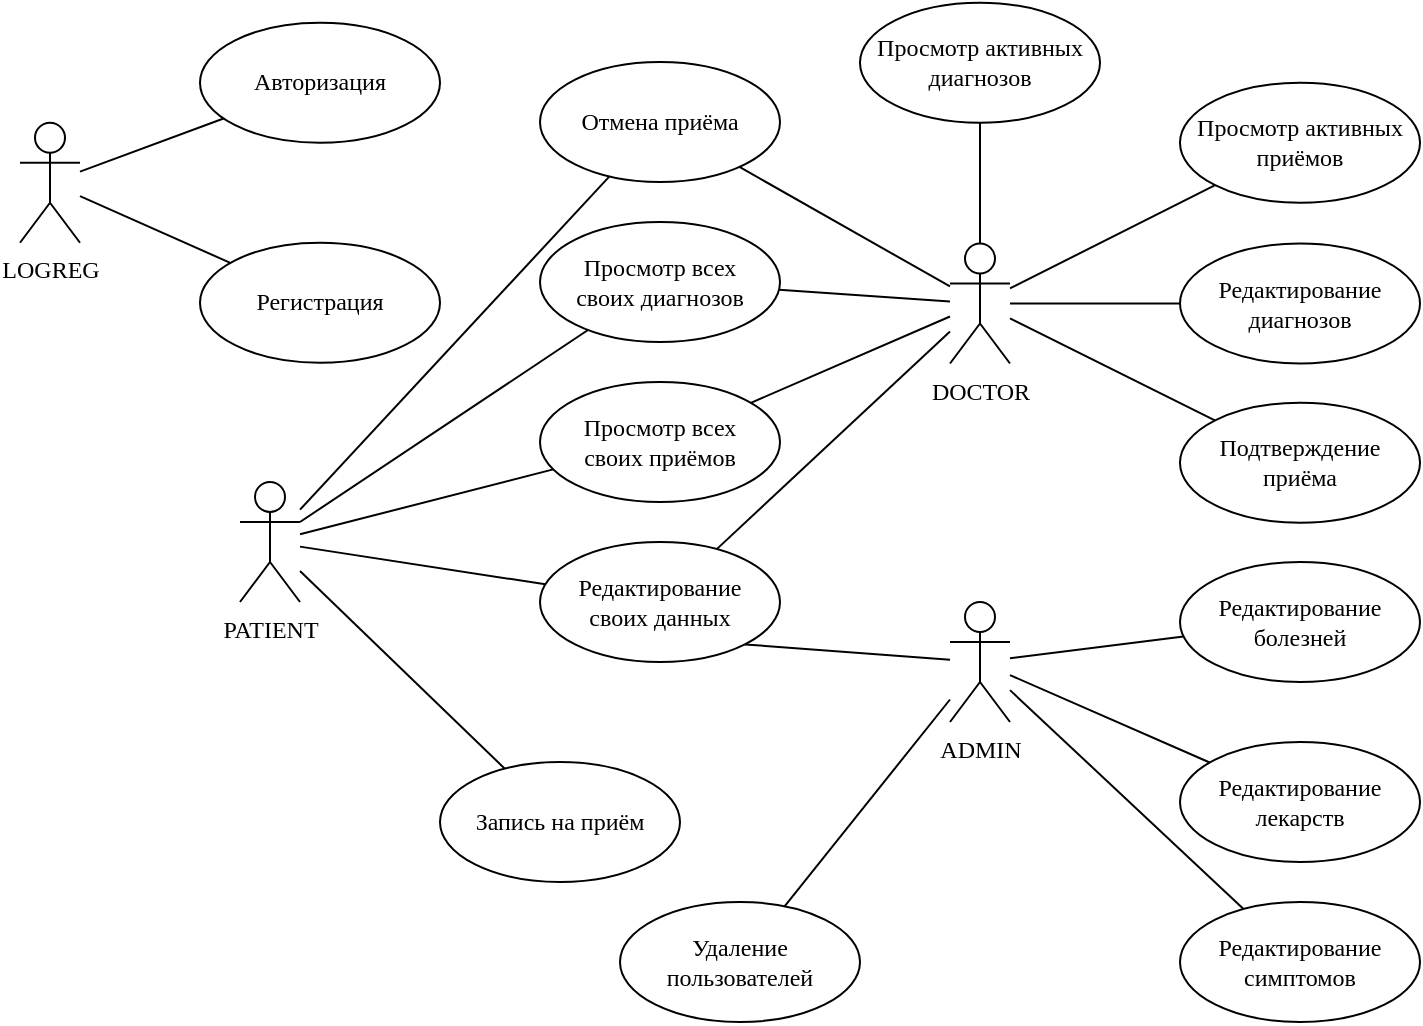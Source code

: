 <mxfile version="21.6.1" type="device">
  <diagram id="C5RBs43oDa-KdzZeNtuy" name="Page-1">
    <mxGraphModel dx="1036" dy="606" grid="1" gridSize="10" guides="1" tooltips="1" connect="1" arrows="1" fold="1" page="1" pageScale="1" pageWidth="827" pageHeight="1169" math="0" shadow="0">
      <root>
        <mxCell id="WIyWlLk6GJQsqaUBKTNV-0" />
        <mxCell id="WIyWlLk6GJQsqaUBKTNV-1" parent="WIyWlLk6GJQsqaUBKTNV-0" />
        <mxCell id="L0WjqlTFZvp-hYAjPjqe-0" value="Регистрация" style="ellipse;whiteSpace=wrap;html=1;fontFamily=Times New Roman;fontSize=12;" parent="WIyWlLk6GJQsqaUBKTNV-1" vertex="1">
          <mxGeometry x="100" y="120.37" width="120" height="60" as="geometry" />
        </mxCell>
        <mxCell id="L0WjqlTFZvp-hYAjPjqe-28" style="rounded=0;orthogonalLoop=1;jettySize=auto;html=1;endArrow=none;endFill=0;" parent="WIyWlLk6GJQsqaUBKTNV-1" source="L0WjqlTFZvp-hYAjPjqe-1" target="L0WjqlTFZvp-hYAjPjqe-24" edge="1">
          <mxGeometry relative="1" as="geometry" />
        </mxCell>
        <mxCell id="L0WjqlTFZvp-hYAjPjqe-29" style="rounded=0;orthogonalLoop=1;jettySize=auto;html=1;endArrow=none;endFill=0;" parent="WIyWlLk6GJQsqaUBKTNV-1" source="L0WjqlTFZvp-hYAjPjqe-1" target="L0WjqlTFZvp-hYAjPjqe-25" edge="1">
          <mxGeometry relative="1" as="geometry" />
        </mxCell>
        <mxCell id="L0WjqlTFZvp-hYAjPjqe-32" style="rounded=0;orthogonalLoop=1;jettySize=auto;html=1;endArrow=none;endFill=0;" parent="WIyWlLk6GJQsqaUBKTNV-1" source="L0WjqlTFZvp-hYAjPjqe-1" target="L0WjqlTFZvp-hYAjPjqe-31" edge="1">
          <mxGeometry relative="1" as="geometry" />
        </mxCell>
        <mxCell id="L0WjqlTFZvp-hYAjPjqe-43" style="rounded=0;orthogonalLoop=1;jettySize=auto;html=1;endArrow=none;endFill=0;" parent="WIyWlLk6GJQsqaUBKTNV-1" source="L0WjqlTFZvp-hYAjPjqe-1" target="L0WjqlTFZvp-hYAjPjqe-41" edge="1">
          <mxGeometry relative="1" as="geometry" />
        </mxCell>
        <mxCell id="L0WjqlTFZvp-hYAjPjqe-46" style="rounded=0;orthogonalLoop=1;jettySize=auto;html=1;endArrow=none;endFill=0;" parent="WIyWlLk6GJQsqaUBKTNV-1" source="L0WjqlTFZvp-hYAjPjqe-1" target="L0WjqlTFZvp-hYAjPjqe-45" edge="1">
          <mxGeometry relative="1" as="geometry" />
        </mxCell>
        <mxCell id="L0WjqlTFZvp-hYAjPjqe-1" value="PATIENT" style="shape=umlActor;verticalLabelPosition=bottom;verticalAlign=top;html=1;fontFamily=Times New Roman;" parent="WIyWlLk6GJQsqaUBKTNV-1" vertex="1">
          <mxGeometry x="120" y="240" width="30" height="60" as="geometry" />
        </mxCell>
        <mxCell id="L0WjqlTFZvp-hYAjPjqe-37" style="rounded=0;orthogonalLoop=1;jettySize=auto;html=1;endArrow=none;endFill=0;" parent="WIyWlLk6GJQsqaUBKTNV-1" source="L0WjqlTFZvp-hYAjPjqe-2" target="L0WjqlTFZvp-hYAjPjqe-33" edge="1">
          <mxGeometry relative="1" as="geometry" />
        </mxCell>
        <mxCell id="L0WjqlTFZvp-hYAjPjqe-38" style="rounded=0;orthogonalLoop=1;jettySize=auto;html=1;endArrow=none;endFill=0;" parent="WIyWlLk6GJQsqaUBKTNV-1" source="L0WjqlTFZvp-hYAjPjqe-2" target="L0WjqlTFZvp-hYAjPjqe-36" edge="1">
          <mxGeometry relative="1" as="geometry" />
        </mxCell>
        <mxCell id="L0WjqlTFZvp-hYAjPjqe-39" style="rounded=0;orthogonalLoop=1;jettySize=auto;html=1;endArrow=none;endFill=0;" parent="WIyWlLk6GJQsqaUBKTNV-1" source="L0WjqlTFZvp-hYAjPjqe-2" target="L0WjqlTFZvp-hYAjPjqe-35" edge="1">
          <mxGeometry relative="1" as="geometry" />
        </mxCell>
        <mxCell id="L0WjqlTFZvp-hYAjPjqe-40" style="rounded=0;orthogonalLoop=1;jettySize=auto;html=1;endArrow=none;endFill=0;" parent="WIyWlLk6GJQsqaUBKTNV-1" source="L0WjqlTFZvp-hYAjPjqe-2" target="L0WjqlTFZvp-hYAjPjqe-34" edge="1">
          <mxGeometry relative="1" as="geometry" />
        </mxCell>
        <mxCell id="L0WjqlTFZvp-hYAjPjqe-44" style="rounded=0;orthogonalLoop=1;jettySize=auto;html=1;entryX=1;entryY=1;entryDx=0;entryDy=0;endArrow=none;endFill=0;" parent="WIyWlLk6GJQsqaUBKTNV-1" source="L0WjqlTFZvp-hYAjPjqe-2" target="L0WjqlTFZvp-hYAjPjqe-41" edge="1">
          <mxGeometry relative="1" as="geometry" />
        </mxCell>
        <mxCell id="L0WjqlTFZvp-hYAjPjqe-2" value="ADMIN" style="shape=umlActor;verticalLabelPosition=bottom;verticalAlign=top;html=1;fontFamily=Times New Roman;" parent="WIyWlLk6GJQsqaUBKTNV-1" vertex="1">
          <mxGeometry x="475" y="300" width="30" height="60" as="geometry" />
        </mxCell>
        <mxCell id="L0WjqlTFZvp-hYAjPjqe-21" style="rounded=0;orthogonalLoop=1;jettySize=auto;html=1;endArrow=none;endFill=0;" parent="WIyWlLk6GJQsqaUBKTNV-1" source="L0WjqlTFZvp-hYAjPjqe-3" target="L0WjqlTFZvp-hYAjPjqe-17" edge="1">
          <mxGeometry relative="1" as="geometry" />
        </mxCell>
        <mxCell id="L0WjqlTFZvp-hYAjPjqe-23" style="rounded=0;orthogonalLoop=1;jettySize=auto;html=1;endArrow=none;endFill=0;" parent="WIyWlLk6GJQsqaUBKTNV-1" source="L0WjqlTFZvp-hYAjPjqe-3" target="L0WjqlTFZvp-hYAjPjqe-22" edge="1">
          <mxGeometry relative="1" as="geometry" />
        </mxCell>
        <mxCell id="L0WjqlTFZvp-hYAjPjqe-26" style="rounded=0;orthogonalLoop=1;jettySize=auto;html=1;endArrow=none;endFill=0;" parent="WIyWlLk6GJQsqaUBKTNV-1" source="L0WjqlTFZvp-hYAjPjqe-3" target="L0WjqlTFZvp-hYAjPjqe-25" edge="1">
          <mxGeometry relative="1" as="geometry" />
        </mxCell>
        <mxCell id="L0WjqlTFZvp-hYAjPjqe-27" style="rounded=0;orthogonalLoop=1;jettySize=auto;html=1;endArrow=none;endFill=0;" parent="WIyWlLk6GJQsqaUBKTNV-1" source="L0WjqlTFZvp-hYAjPjqe-3" target="L0WjqlTFZvp-hYAjPjqe-24" edge="1">
          <mxGeometry relative="1" as="geometry" />
        </mxCell>
        <mxCell id="L0WjqlTFZvp-hYAjPjqe-30" style="rounded=0;orthogonalLoop=1;jettySize=auto;html=1;endArrow=none;endFill=0;" parent="WIyWlLk6GJQsqaUBKTNV-1" source="L0WjqlTFZvp-hYAjPjqe-3" target="L0WjqlTFZvp-hYAjPjqe-18" edge="1">
          <mxGeometry relative="1" as="geometry" />
        </mxCell>
        <mxCell id="L0WjqlTFZvp-hYAjPjqe-42" style="rounded=0;orthogonalLoop=1;jettySize=auto;html=1;endArrow=none;endFill=0;" parent="WIyWlLk6GJQsqaUBKTNV-1" source="L0WjqlTFZvp-hYAjPjqe-3" target="L0WjqlTFZvp-hYAjPjqe-41" edge="1">
          <mxGeometry relative="1" as="geometry" />
        </mxCell>
        <mxCell id="L0WjqlTFZvp-hYAjPjqe-47" style="rounded=0;orthogonalLoop=1;jettySize=auto;html=1;endArrow=none;endFill=0;" parent="WIyWlLk6GJQsqaUBKTNV-1" source="L0WjqlTFZvp-hYAjPjqe-3" target="L0WjqlTFZvp-hYAjPjqe-45" edge="1">
          <mxGeometry relative="1" as="geometry" />
        </mxCell>
        <mxCell id="L0WjqlTFZvp-hYAjPjqe-49" style="rounded=0;orthogonalLoop=1;jettySize=auto;html=1;endArrow=none;endFill=0;" parent="WIyWlLk6GJQsqaUBKTNV-1" source="L0WjqlTFZvp-hYAjPjqe-3" target="L0WjqlTFZvp-hYAjPjqe-48" edge="1">
          <mxGeometry relative="1" as="geometry" />
        </mxCell>
        <mxCell id="L0WjqlTFZvp-hYAjPjqe-3" value="DOCTOR" style="shape=umlActor;verticalLabelPosition=bottom;verticalAlign=top;html=1;fontFamily=Times New Roman;" parent="WIyWlLk6GJQsqaUBKTNV-1" vertex="1">
          <mxGeometry x="475" y="120.74" width="30" height="60" as="geometry" />
        </mxCell>
        <mxCell id="L0WjqlTFZvp-hYAjPjqe-15" value="" style="rounded=0;orthogonalLoop=1;jettySize=auto;html=1;endArrow=none;endFill=0;" parent="WIyWlLk6GJQsqaUBKTNV-1" source="L0WjqlTFZvp-hYAjPjqe-4" target="L0WjqlTFZvp-hYAjPjqe-11" edge="1">
          <mxGeometry relative="1" as="geometry" />
        </mxCell>
        <mxCell id="L0WjqlTFZvp-hYAjPjqe-16" style="rounded=0;orthogonalLoop=1;jettySize=auto;html=1;endArrow=none;endFill=0;" parent="WIyWlLk6GJQsqaUBKTNV-1" source="L0WjqlTFZvp-hYAjPjqe-4" target="L0WjqlTFZvp-hYAjPjqe-0" edge="1">
          <mxGeometry relative="1" as="geometry" />
        </mxCell>
        <mxCell id="L0WjqlTFZvp-hYAjPjqe-4" value="LOGREG" style="shape=umlActor;verticalLabelPosition=bottom;verticalAlign=top;html=1;fontFamily=Times New Roman;" parent="WIyWlLk6GJQsqaUBKTNV-1" vertex="1">
          <mxGeometry x="10" y="60.37" width="30" height="60" as="geometry" />
        </mxCell>
        <mxCell id="L0WjqlTFZvp-hYAjPjqe-11" value="Авторизация" style="ellipse;whiteSpace=wrap;html=1;fontFamily=Times New Roman;fontSize=12;" parent="WIyWlLk6GJQsqaUBKTNV-1" vertex="1">
          <mxGeometry x="100" y="10.37" width="120" height="60" as="geometry" />
        </mxCell>
        <mxCell id="L0WjqlTFZvp-hYAjPjqe-17" value="Редактирование&lt;br style=&quot;font-size: 12px;&quot;&gt;диагнозов" style="ellipse;whiteSpace=wrap;html=1;fontFamily=Times New Roman;fontSize=12;" parent="WIyWlLk6GJQsqaUBKTNV-1" vertex="1">
          <mxGeometry x="590" y="120.74" width="120" height="60" as="geometry" />
        </mxCell>
        <mxCell id="L0WjqlTFZvp-hYAjPjqe-18" value="&lt;font style=&quot;font-size: 12px;&quot;&gt;Просмотр активных&lt;br style=&quot;font-size: 12px;&quot;&gt;диагнозов&lt;/font&gt;" style="ellipse;whiteSpace=wrap;html=1;fontFamily=Times New Roman;fontSize=12;" parent="WIyWlLk6GJQsqaUBKTNV-1" vertex="1">
          <mxGeometry x="430" y="0.37" width="120" height="60" as="geometry" />
        </mxCell>
        <mxCell id="L0WjqlTFZvp-hYAjPjqe-22" value="&lt;font style=&quot;font-size: 12px;&quot;&gt;Просмотр активных&lt;br style=&quot;font-size: 12px;&quot;&gt;приёмов&lt;br style=&quot;font-size: 12px;&quot;&gt;&lt;/font&gt;" style="ellipse;whiteSpace=wrap;html=1;fontFamily=Times New Roman;fontSize=12;" parent="WIyWlLk6GJQsqaUBKTNV-1" vertex="1">
          <mxGeometry x="590" y="40.37" width="120" height="60" as="geometry" />
        </mxCell>
        <mxCell id="L0WjqlTFZvp-hYAjPjqe-24" value="&lt;font style=&quot;font-size: 12px;&quot;&gt;Просмотр всех&lt;br style=&quot;font-size: 12px;&quot;&gt;своих диагнозов&lt;/font&gt;" style="ellipse;whiteSpace=wrap;html=1;fontFamily=Times New Roman;fontSize=12;" parent="WIyWlLk6GJQsqaUBKTNV-1" vertex="1">
          <mxGeometry x="270" y="110" width="120" height="60" as="geometry" />
        </mxCell>
        <mxCell id="L0WjqlTFZvp-hYAjPjqe-25" value="&lt;font style=&quot;font-size: 12px;&quot;&gt;Просмотр всех&lt;br style=&quot;font-size: 12px;&quot;&gt;своих приёмов&lt;br style=&quot;font-size: 12px;&quot;&gt;&lt;/font&gt;" style="ellipse;whiteSpace=wrap;html=1;fontFamily=Times New Roman;fontSize=12;" parent="WIyWlLk6GJQsqaUBKTNV-1" vertex="1">
          <mxGeometry x="270" y="190" width="120" height="60" as="geometry" />
        </mxCell>
        <mxCell id="L0WjqlTFZvp-hYAjPjqe-31" value="&lt;font style=&quot;font-size: 12px;&quot;&gt;Запись на приём&lt;br style=&quot;font-size: 12px;&quot;&gt;&lt;/font&gt;" style="ellipse;whiteSpace=wrap;html=1;fontFamily=Times New Roman;fontSize=12;" parent="WIyWlLk6GJQsqaUBKTNV-1" vertex="1">
          <mxGeometry x="220" y="380" width="120" height="60" as="geometry" />
        </mxCell>
        <mxCell id="L0WjqlTFZvp-hYAjPjqe-33" value="&lt;font style=&quot;font-size: 12px;&quot;&gt;Редактирование&lt;br&gt;лекарств&lt;br style=&quot;font-size: 12px;&quot;&gt;&lt;/font&gt;" style="ellipse;whiteSpace=wrap;html=1;fontFamily=Times New Roman;fontSize=12;" parent="WIyWlLk6GJQsqaUBKTNV-1" vertex="1">
          <mxGeometry x="590" y="370" width="120" height="60" as="geometry" />
        </mxCell>
        <mxCell id="L0WjqlTFZvp-hYAjPjqe-34" value="&lt;font style=&quot;font-size: 12px;&quot;&gt;Удаление&lt;br&gt;пользователей&lt;br style=&quot;font-size: 12px;&quot;&gt;&lt;/font&gt;" style="ellipse;whiteSpace=wrap;html=1;fontFamily=Times New Roman;fontSize=12;" parent="WIyWlLk6GJQsqaUBKTNV-1" vertex="1">
          <mxGeometry x="310" y="450" width="120" height="60" as="geometry" />
        </mxCell>
        <mxCell id="L0WjqlTFZvp-hYAjPjqe-35" value="&lt;font style=&quot;font-size: 12px;&quot;&gt;Редактирование&lt;br&gt;болезней&lt;br style=&quot;font-size: 12px;&quot;&gt;&lt;/font&gt;" style="ellipse;whiteSpace=wrap;html=1;fontFamily=Times New Roman;fontSize=12;" parent="WIyWlLk6GJQsqaUBKTNV-1" vertex="1">
          <mxGeometry x="590" y="280" width="120" height="60" as="geometry" />
        </mxCell>
        <mxCell id="L0WjqlTFZvp-hYAjPjqe-36" value="&lt;font style=&quot;font-size: 12px;&quot;&gt;Редактирование&lt;br&gt;симптомов&lt;br style=&quot;font-size: 12px;&quot;&gt;&lt;/font&gt;" style="ellipse;whiteSpace=wrap;html=1;fontFamily=Times New Roman;fontSize=12;" parent="WIyWlLk6GJQsqaUBKTNV-1" vertex="1">
          <mxGeometry x="590" y="450" width="120" height="60" as="geometry" />
        </mxCell>
        <mxCell id="L0WjqlTFZvp-hYAjPjqe-41" value="Редактирование&lt;br&gt;своих данных" style="ellipse;whiteSpace=wrap;html=1;fontFamily=Times New Roman;fontSize=12;" parent="WIyWlLk6GJQsqaUBKTNV-1" vertex="1">
          <mxGeometry x="270" y="270" width="120" height="60" as="geometry" />
        </mxCell>
        <mxCell id="L0WjqlTFZvp-hYAjPjqe-45" value="Отмена приёма" style="ellipse;whiteSpace=wrap;html=1;fontFamily=Times New Roman;fontSize=12;" parent="WIyWlLk6GJQsqaUBKTNV-1" vertex="1">
          <mxGeometry x="270" y="30" width="120" height="60" as="geometry" />
        </mxCell>
        <mxCell id="L0WjqlTFZvp-hYAjPjqe-48" value="Подтверждение&lt;br&gt;приёма" style="ellipse;whiteSpace=wrap;html=1;fontFamily=Times New Roman;fontSize=12;" parent="WIyWlLk6GJQsqaUBKTNV-1" vertex="1">
          <mxGeometry x="590" y="200.37" width="120" height="60" as="geometry" />
        </mxCell>
      </root>
    </mxGraphModel>
  </diagram>
</mxfile>
